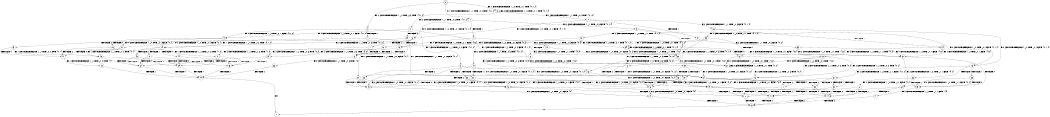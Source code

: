 digraph BCG {
size = "7, 10.5";
center = TRUE;
node [shape = circle];
0 [peripheries = 2];
0 -> 1 [label = "EX !1 !ATOMIC_EXCH_BRANCH (1, +1, TRUE, +0, 2, TRUE) !{0, 1, 2}"];
0 -> 2 [label = "EX !2 !ATOMIC_EXCH_BRANCH (1, +1, TRUE, +0, 3, TRUE) !{0, 1, 2}"];
0 -> 3 [label = "EX !0 !ATOMIC_EXCH_BRANCH (1, +0, TRUE, +0, 1, TRUE) !{0, 1, 2}"];
1 -> 4 [label = "TERMINATE !1"];
1 -> 5 [label = "EX !2 !ATOMIC_EXCH_BRANCH (1, +1, TRUE, +0, 3, FALSE) !{0, 1, 2}"];
1 -> 6 [label = "EX !0 !ATOMIC_EXCH_BRANCH (1, +0, TRUE, +0, 1, FALSE) !{0, 1, 2}"];
2 -> 7 [label = "TERMINATE !2"];
2 -> 8 [label = "EX !1 !ATOMIC_EXCH_BRANCH (1, +1, TRUE, +0, 2, FALSE) !{0, 1, 2}"];
2 -> 9 [label = "EX !0 !ATOMIC_EXCH_BRANCH (1, +0, TRUE, +0, 1, FALSE) !{0, 1, 2}"];
3 -> 10 [label = "EX !1 !ATOMIC_EXCH_BRANCH (1, +1, TRUE, +0, 2, TRUE) !{0, 1, 2}"];
3 -> 11 [label = "EX !2 !ATOMIC_EXCH_BRANCH (1, +1, TRUE, +0, 3, TRUE) !{0, 1, 2}"];
3 -> 3 [label = "EX !0 !ATOMIC_EXCH_BRANCH (1, +0, TRUE, +0, 1, TRUE) !{0, 1, 2}"];
4 -> 12 [label = "EX !2 !ATOMIC_EXCH_BRANCH (1, +1, TRUE, +0, 3, FALSE) !{0, 2}"];
4 -> 13 [label = "EX !0 !ATOMIC_EXCH_BRANCH (1, +0, TRUE, +0, 1, FALSE) !{0, 2}"];
5 -> 14 [label = "TERMINATE !1"];
5 -> 15 [label = "EX !0 !ATOMIC_EXCH_BRANCH (1, +0, TRUE, +0, 1, FALSE) !{0, 1, 2}"];
5 -> 16 [label = "EX !2 !ATOMIC_EXCH_BRANCH (1, +0, TRUE, +1, 1, TRUE) !{0, 1, 2}"];
6 -> 17 [label = "TERMINATE !1"];
6 -> 18 [label = "TERMINATE !0"];
6 -> 19 [label = "EX !2 !ATOMIC_EXCH_BRANCH (1, +1, TRUE, +0, 3, TRUE) !{0, 1, 2}"];
7 -> 20 [label = "EX !1 !ATOMIC_EXCH_BRANCH (1, +1, TRUE, +0, 2, FALSE) !{0, 1}"];
7 -> 21 [label = "EX !0 !ATOMIC_EXCH_BRANCH (1, +0, TRUE, +0, 1, FALSE) !{0, 1}"];
8 -> 22 [label = "TERMINATE !1"];
8 -> 23 [label = "TERMINATE !2"];
8 -> 24 [label = "EX !0 !ATOMIC_EXCH_BRANCH (1, +0, TRUE, +0, 1, FALSE) !{0, 1, 2}"];
9 -> 25 [label = "TERMINATE !2"];
9 -> 26 [label = "TERMINATE !0"];
9 -> 19 [label = "EX !1 !ATOMIC_EXCH_BRANCH (1, +1, TRUE, +0, 2, TRUE) !{0, 1, 2}"];
10 -> 27 [label = "TERMINATE !1"];
10 -> 28 [label = "EX !2 !ATOMIC_EXCH_BRANCH (1, +1, TRUE, +0, 3, FALSE) !{0, 1, 2}"];
10 -> 6 [label = "EX !0 !ATOMIC_EXCH_BRANCH (1, +0, TRUE, +0, 1, FALSE) !{0, 1, 2}"];
11 -> 29 [label = "TERMINATE !2"];
11 -> 30 [label = "EX !1 !ATOMIC_EXCH_BRANCH (1, +1, TRUE, +0, 2, FALSE) !{0, 1, 2}"];
11 -> 9 [label = "EX !0 !ATOMIC_EXCH_BRANCH (1, +0, TRUE, +0, 1, FALSE) !{0, 1, 2}"];
12 -> 31 [label = "EX !0 !ATOMIC_EXCH_BRANCH (1, +0, TRUE, +0, 1, FALSE) !{0, 2}"];
12 -> 32 [label = "EX !2 !ATOMIC_EXCH_BRANCH (1, +0, TRUE, +1, 1, TRUE) !{0, 2}"];
13 -> 33 [label = "TERMINATE !0"];
13 -> 34 [label = "EX !2 !ATOMIC_EXCH_BRANCH (1, +1, TRUE, +0, 3, TRUE) !{0, 2}"];
14 -> 31 [label = "EX !0 !ATOMIC_EXCH_BRANCH (1, +0, TRUE, +0, 1, FALSE) !{0, 2}"];
14 -> 32 [label = "EX !2 !ATOMIC_EXCH_BRANCH (1, +0, TRUE, +1, 1, TRUE) !{0, 2}"];
15 -> 35 [label = "TERMINATE !1"];
15 -> 36 [label = "TERMINATE !0"];
15 -> 37 [label = "EX !2 !ATOMIC_EXCH_BRANCH (1, +0, TRUE, +1, 1, FALSE) !{0, 1, 2}"];
16 -> 38 [label = "TERMINATE !1"];
16 -> 39 [label = "EX !0 !ATOMIC_EXCH_BRANCH (1, +0, TRUE, +0, 1, TRUE) !{0, 1, 2}"];
16 -> 40 [label = "EX !2 !ATOMIC_EXCH_BRANCH (1, +1, TRUE, +0, 3, TRUE) !{0, 1, 2}"];
17 -> 33 [label = "TERMINATE !0"];
17 -> 34 [label = "EX !2 !ATOMIC_EXCH_BRANCH (1, +1, TRUE, +0, 3, TRUE) !{0, 2}"];
18 -> 33 [label = "TERMINATE !1"];
18 -> 41 [label = "EX !2 !ATOMIC_EXCH_BRANCH (1, +1, TRUE, +0, 3, TRUE) !{1, 2}"];
19 -> 42 [label = "TERMINATE !1"];
19 -> 43 [label = "TERMINATE !2"];
19 -> 44 [label = "TERMINATE !0"];
20 -> 45 [label = "TERMINATE !1"];
20 -> 46 [label = "EX !0 !ATOMIC_EXCH_BRANCH (1, +0, TRUE, +0, 1, FALSE) !{0, 1}"];
21 -> 47 [label = "TERMINATE !0"];
21 -> 48 [label = "EX !1 !ATOMIC_EXCH_BRANCH (1, +1, TRUE, +0, 2, TRUE) !{0, 1}"];
22 -> 45 [label = "TERMINATE !2"];
22 -> 49 [label = "EX !0 !ATOMIC_EXCH_BRANCH (1, +0, TRUE, +0, 1, FALSE) !{0, 2}"];
23 -> 45 [label = "TERMINATE !1"];
23 -> 46 [label = "EX !0 !ATOMIC_EXCH_BRANCH (1, +0, TRUE, +0, 1, FALSE) !{0, 1}"];
24 -> 50 [label = "TERMINATE !1"];
24 -> 51 [label = "TERMINATE !2"];
24 -> 52 [label = "TERMINATE !0"];
25 -> 47 [label = "TERMINATE !0"];
25 -> 48 [label = "EX !1 !ATOMIC_EXCH_BRANCH (1, +1, TRUE, +0, 2, TRUE) !{0, 1}"];
26 -> 47 [label = "TERMINATE !2"];
26 -> 41 [label = "EX !1 !ATOMIC_EXCH_BRANCH (1, +1, TRUE, +0, 2, TRUE) !{1, 2}"];
27 -> 53 [label = "EX !2 !ATOMIC_EXCH_BRANCH (1, +1, TRUE, +0, 3, FALSE) !{0, 2}"];
27 -> 13 [label = "EX !0 !ATOMIC_EXCH_BRANCH (1, +0, TRUE, +0, 1, FALSE) !{0, 2}"];
28 -> 54 [label = "TERMINATE !1"];
28 -> 55 [label = "EX !2 !ATOMIC_EXCH_BRANCH (1, +0, TRUE, +1, 1, TRUE) !{0, 1, 2}"];
28 -> 15 [label = "EX !0 !ATOMIC_EXCH_BRANCH (1, +0, TRUE, +0, 1, FALSE) !{0, 1, 2}"];
29 -> 56 [label = "EX !1 !ATOMIC_EXCH_BRANCH (1, +1, TRUE, +0, 2, FALSE) !{0, 1}"];
29 -> 21 [label = "EX !0 !ATOMIC_EXCH_BRANCH (1, +0, TRUE, +0, 1, FALSE) !{0, 1}"];
30 -> 57 [label = "TERMINATE !1"];
30 -> 58 [label = "TERMINATE !2"];
30 -> 24 [label = "EX !0 !ATOMIC_EXCH_BRANCH (1, +0, TRUE, +0, 1, FALSE) !{0, 1, 2}"];
31 -> 59 [label = "TERMINATE !0"];
31 -> 60 [label = "EX !2 !ATOMIC_EXCH_BRANCH (1, +0, TRUE, +1, 1, FALSE) !{0, 2}"];
32 -> 61 [label = "EX !0 !ATOMIC_EXCH_BRANCH (1, +0, TRUE, +0, 1, TRUE) !{0, 2}"];
32 -> 62 [label = "EX !2 !ATOMIC_EXCH_BRANCH (1, +1, TRUE, +0, 3, TRUE) !{0, 2}"];
33 -> 63 [label = "EX !2 !ATOMIC_EXCH_BRANCH (1, +1, TRUE, +0, 3, TRUE) !{2}"];
34 -> 64 [label = "TERMINATE !2"];
34 -> 65 [label = "TERMINATE !0"];
35 -> 59 [label = "TERMINATE !0"];
35 -> 60 [label = "EX !2 !ATOMIC_EXCH_BRANCH (1, +0, TRUE, +1, 1, FALSE) !{0, 2}"];
36 -> 59 [label = "TERMINATE !1"];
36 -> 66 [label = "EX !2 !ATOMIC_EXCH_BRANCH (1, +0, TRUE, +1, 1, FALSE) !{1, 2}"];
37 -> 50 [label = "TERMINATE !1"];
37 -> 51 [label = "TERMINATE !2"];
37 -> 52 [label = "TERMINATE !0"];
38 -> 61 [label = "EX !0 !ATOMIC_EXCH_BRANCH (1, +0, TRUE, +0, 1, TRUE) !{0, 2}"];
38 -> 62 [label = "EX !2 !ATOMIC_EXCH_BRANCH (1, +1, TRUE, +0, 3, TRUE) !{0, 2}"];
39 -> 67 [label = "TERMINATE !1"];
39 -> 68 [label = "EX !2 !ATOMIC_EXCH_BRANCH (1, +1, TRUE, +0, 3, TRUE) !{0, 1, 2}"];
39 -> 39 [label = "EX !0 !ATOMIC_EXCH_BRANCH (1, +0, TRUE, +0, 1, TRUE) !{0, 1, 2}"];
40 -> 22 [label = "TERMINATE !1"];
40 -> 23 [label = "TERMINATE !2"];
40 -> 24 [label = "EX !0 !ATOMIC_EXCH_BRANCH (1, +0, TRUE, +0, 1, FALSE) !{0, 1, 2}"];
41 -> 65 [label = "TERMINATE !1"];
41 -> 69 [label = "TERMINATE !2"];
42 -> 64 [label = "TERMINATE !2"];
42 -> 65 [label = "TERMINATE !0"];
43 -> 64 [label = "TERMINATE !1"];
43 -> 69 [label = "TERMINATE !0"];
44 -> 65 [label = "TERMINATE !1"];
44 -> 69 [label = "TERMINATE !2"];
45 -> 70 [label = "EX !0 !ATOMIC_EXCH_BRANCH (1, +0, TRUE, +0, 1, FALSE) !{0}"];
46 -> 71 [label = "TERMINATE !1"];
46 -> 72 [label = "TERMINATE !0"];
47 -> 73 [label = "EX !1 !ATOMIC_EXCH_BRANCH (1, +1, TRUE, +0, 2, TRUE) !{1}"];
48 -> 64 [label = "TERMINATE !1"];
48 -> 69 [label = "TERMINATE !0"];
49 -> 71 [label = "TERMINATE !2"];
49 -> 74 [label = "TERMINATE !0"];
50 -> 71 [label = "TERMINATE !2"];
50 -> 74 [label = "TERMINATE !0"];
51 -> 71 [label = "TERMINATE !1"];
51 -> 72 [label = "TERMINATE !0"];
52 -> 74 [label = "TERMINATE !1"];
52 -> 72 [label = "TERMINATE !2"];
53 -> 75 [label = "EX !2 !ATOMIC_EXCH_BRANCH (1, +0, TRUE, +1, 1, TRUE) !{0, 2}"];
53 -> 31 [label = "EX !0 !ATOMIC_EXCH_BRANCH (1, +0, TRUE, +0, 1, FALSE) !{0, 2}"];
54 -> 75 [label = "EX !2 !ATOMIC_EXCH_BRANCH (1, +0, TRUE, +1, 1, TRUE) !{0, 2}"];
54 -> 31 [label = "EX !0 !ATOMIC_EXCH_BRANCH (1, +0, TRUE, +0, 1, FALSE) !{0, 2}"];
55 -> 67 [label = "TERMINATE !1"];
55 -> 68 [label = "EX !2 !ATOMIC_EXCH_BRANCH (1, +1, TRUE, +0, 3, TRUE) !{0, 1, 2}"];
55 -> 39 [label = "EX !0 !ATOMIC_EXCH_BRANCH (1, +0, TRUE, +0, 1, TRUE) !{0, 1, 2}"];
56 -> 76 [label = "TERMINATE !1"];
56 -> 46 [label = "EX !0 !ATOMIC_EXCH_BRANCH (1, +0, TRUE, +0, 1, FALSE) !{0, 1}"];
57 -> 76 [label = "TERMINATE !2"];
57 -> 49 [label = "EX !0 !ATOMIC_EXCH_BRANCH (1, +0, TRUE, +0, 1, FALSE) !{0, 2}"];
58 -> 76 [label = "TERMINATE !1"];
58 -> 46 [label = "EX !0 !ATOMIC_EXCH_BRANCH (1, +0, TRUE, +0, 1, FALSE) !{0, 1}"];
59 -> 77 [label = "EX !2 !ATOMIC_EXCH_BRANCH (1, +0, TRUE, +1, 1, FALSE) !{2}"];
60 -> 71 [label = "TERMINATE !2"];
60 -> 74 [label = "TERMINATE !0"];
61 -> 78 [label = "EX !2 !ATOMIC_EXCH_BRANCH (1, +1, TRUE, +0, 3, TRUE) !{0, 2}"];
61 -> 61 [label = "EX !0 !ATOMIC_EXCH_BRANCH (1, +0, TRUE, +0, 1, TRUE) !{0, 2}"];
62 -> 45 [label = "TERMINATE !2"];
62 -> 49 [label = "EX !0 !ATOMIC_EXCH_BRANCH (1, +0, TRUE, +0, 1, FALSE) !{0, 2}"];
63 -> 79 [label = "TERMINATE !2"];
64 -> 79 [label = "TERMINATE !0"];
65 -> 79 [label = "TERMINATE !2"];
66 -> 74 [label = "TERMINATE !1"];
66 -> 72 [label = "TERMINATE !2"];
67 -> 78 [label = "EX !2 !ATOMIC_EXCH_BRANCH (1, +1, TRUE, +0, 3, TRUE) !{0, 2}"];
67 -> 61 [label = "EX !0 !ATOMIC_EXCH_BRANCH (1, +0, TRUE, +0, 1, TRUE) !{0, 2}"];
68 -> 57 [label = "TERMINATE !1"];
68 -> 58 [label = "TERMINATE !2"];
68 -> 24 [label = "EX !0 !ATOMIC_EXCH_BRANCH (1, +0, TRUE, +0, 1, FALSE) !{0, 1, 2}"];
69 -> 79 [label = "TERMINATE !1"];
70 -> 80 [label = "TERMINATE !0"];
71 -> 80 [label = "TERMINATE !0"];
72 -> 80 [label = "TERMINATE !1"];
73 -> 79 [label = "TERMINATE !1"];
74 -> 80 [label = "TERMINATE !2"];
75 -> 78 [label = "EX !2 !ATOMIC_EXCH_BRANCH (1, +1, TRUE, +0, 3, TRUE) !{0, 2}"];
75 -> 61 [label = "EX !0 !ATOMIC_EXCH_BRANCH (1, +0, TRUE, +0, 1, TRUE) !{0, 2}"];
76 -> 70 [label = "EX !0 !ATOMIC_EXCH_BRANCH (1, +0, TRUE, +0, 1, FALSE) !{0}"];
77 -> 80 [label = "TERMINATE !2"];
78 -> 76 [label = "TERMINATE !2"];
78 -> 49 [label = "EX !0 !ATOMIC_EXCH_BRANCH (1, +0, TRUE, +0, 1, FALSE) !{0, 2}"];
79 -> 81 [label = "exit"];
80 -> 81 [label = "exit"];
}
